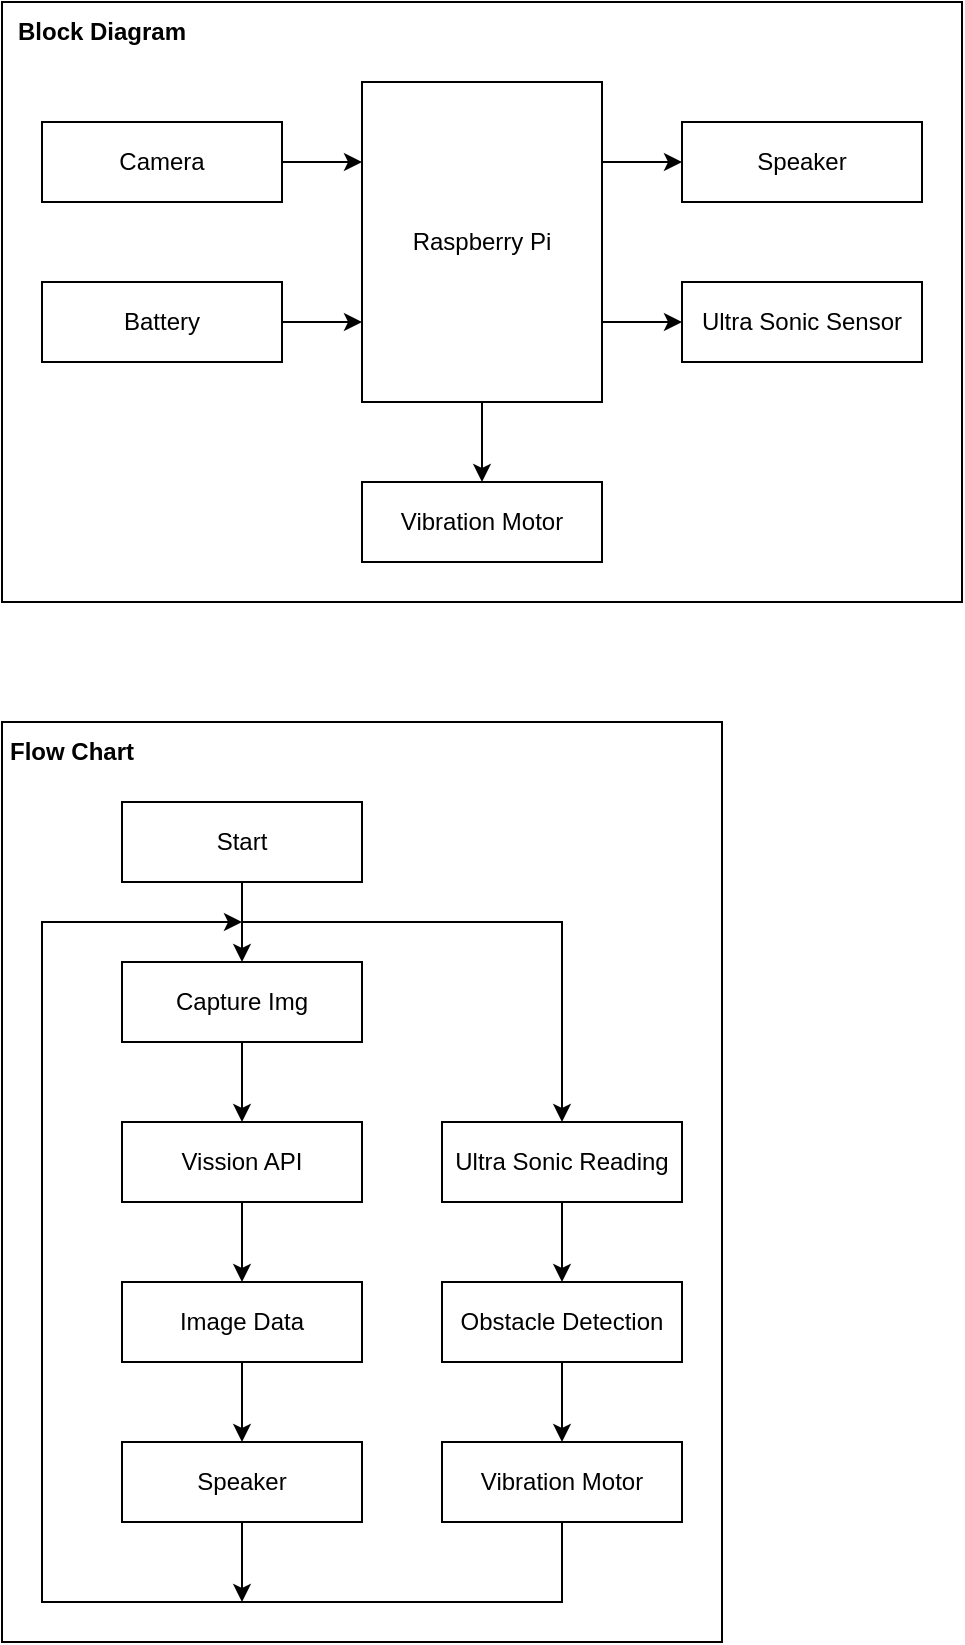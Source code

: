 <mxfile version="16.5.1" type="device"><diagram id="TSJhxjjMBLdYcq9_Kauc" name="Page-1"><mxGraphModel dx="1038" dy="649" grid="1" gridSize="10" guides="1" tooltips="1" connect="1" arrows="1" fold="1" page="1" pageScale="1" pageWidth="850" pageHeight="1100" math="0" shadow="0"><root><mxCell id="0"/><mxCell id="1" parent="0"/><mxCell id="xt1A5krIk_vFa7HOHvqI-39" value="" style="rounded=0;whiteSpace=wrap;html=1;" vertex="1" parent="1"><mxGeometry x="20" y="400" width="360" height="460" as="geometry"/></mxCell><mxCell id="xt1A5krIk_vFa7HOHvqI-35" value="" style="rounded=0;whiteSpace=wrap;html=1;" vertex="1" parent="1"><mxGeometry x="20" y="40" width="480" height="300" as="geometry"/></mxCell><mxCell id="xt1A5krIk_vFa7HOHvqI-1" value="Raspberry Pi" style="rounded=0;whiteSpace=wrap;html=1;" vertex="1" parent="1"><mxGeometry x="200" y="80" width="120" height="160" as="geometry"/></mxCell><mxCell id="xt1A5krIk_vFa7HOHvqI-2" value="Speaker" style="rounded=0;whiteSpace=wrap;html=1;" vertex="1" parent="1"><mxGeometry x="360" y="100" width="120" height="40" as="geometry"/></mxCell><mxCell id="xt1A5krIk_vFa7HOHvqI-3" value="Camera" style="rounded=0;whiteSpace=wrap;html=1;" vertex="1" parent="1"><mxGeometry x="40" y="100" width="120" height="40" as="geometry"/></mxCell><mxCell id="xt1A5krIk_vFa7HOHvqI-4" value="Ultra Sonic Sensor" style="rounded=0;whiteSpace=wrap;html=1;" vertex="1" parent="1"><mxGeometry x="360" y="180" width="120" height="40" as="geometry"/></mxCell><mxCell id="xt1A5krIk_vFa7HOHvqI-5" value="Battery" style="rounded=0;whiteSpace=wrap;html=1;" vertex="1" parent="1"><mxGeometry x="40" y="180" width="120" height="40" as="geometry"/></mxCell><mxCell id="xt1A5krIk_vFa7HOHvqI-10" value="Start" style="rounded=0;whiteSpace=wrap;html=1;" vertex="1" parent="1"><mxGeometry x="80" y="440" width="120" height="40" as="geometry"/></mxCell><mxCell id="xt1A5krIk_vFa7HOHvqI-11" value="Capture Img" style="rounded=0;whiteSpace=wrap;html=1;" vertex="1" parent="1"><mxGeometry x="80" y="520" width="120" height="40" as="geometry"/></mxCell><mxCell id="xt1A5krIk_vFa7HOHvqI-12" value="Vission API" style="rounded=0;whiteSpace=wrap;html=1;" vertex="1" parent="1"><mxGeometry x="80" y="600" width="120" height="40" as="geometry"/></mxCell><mxCell id="xt1A5krIk_vFa7HOHvqI-13" value="Image Data" style="rounded=0;whiteSpace=wrap;html=1;" vertex="1" parent="1"><mxGeometry x="80" y="680" width="120" height="40" as="geometry"/></mxCell><mxCell id="xt1A5krIk_vFa7HOHvqI-14" value="Speaker" style="rounded=0;whiteSpace=wrap;html=1;" vertex="1" parent="1"><mxGeometry x="80" y="760" width="120" height="40" as="geometry"/></mxCell><mxCell id="xt1A5krIk_vFa7HOHvqI-15" value="" style="endArrow=classic;html=1;rounded=0;exitX=0.5;exitY=1;exitDx=0;exitDy=0;" edge="1" parent="1" source="xt1A5krIk_vFa7HOHvqI-36"><mxGeometry width="50" height="50" relative="1" as="geometry"><mxPoint x="80" y="600" as="sourcePoint"/><mxPoint x="140" y="500" as="targetPoint"/><Array as="points"><mxPoint x="300" y="840"/><mxPoint x="140" y="840"/><mxPoint x="40" y="840"/><mxPoint x="40" y="500"/></Array></mxGeometry></mxCell><mxCell id="xt1A5krIk_vFa7HOHvqI-17" value="&lt;span&gt;Ultra Sonic Reading&lt;/span&gt;" style="rounded=0;whiteSpace=wrap;html=1;" vertex="1" parent="1"><mxGeometry x="240" y="600" width="120" height="40" as="geometry"/></mxCell><mxCell id="xt1A5krIk_vFa7HOHvqI-18" value="Obstacle Detection" style="rounded=0;whiteSpace=wrap;html=1;" vertex="1" parent="1"><mxGeometry x="240" y="680" width="120" height="40" as="geometry"/></mxCell><mxCell id="xt1A5krIk_vFa7HOHvqI-21" value="" style="endArrow=classic;html=1;rounded=0;exitX=0.5;exitY=1;exitDx=0;exitDy=0;entryX=0.5;entryY=0;entryDx=0;entryDy=0;" edge="1" parent="1" source="xt1A5krIk_vFa7HOHvqI-11" target="xt1A5krIk_vFa7HOHvqI-12"><mxGeometry width="50" height="50" relative="1" as="geometry"><mxPoint x="80" y="600" as="sourcePoint"/><mxPoint x="130" y="550" as="targetPoint"/></mxGeometry></mxCell><mxCell id="xt1A5krIk_vFa7HOHvqI-22" value="" style="endArrow=classic;html=1;rounded=0;exitX=0.5;exitY=1;exitDx=0;exitDy=0;entryX=0.5;entryY=0;entryDx=0;entryDy=0;" edge="1" parent="1" source="xt1A5krIk_vFa7HOHvqI-12" target="xt1A5krIk_vFa7HOHvqI-13"><mxGeometry width="50" height="50" relative="1" as="geometry"><mxPoint x="150" y="570" as="sourcePoint"/><mxPoint x="150" y="610" as="targetPoint"/></mxGeometry></mxCell><mxCell id="xt1A5krIk_vFa7HOHvqI-23" value="" style="endArrow=classic;html=1;rounded=0;exitX=0.5;exitY=1;exitDx=0;exitDy=0;entryX=0.5;entryY=0;entryDx=0;entryDy=0;" edge="1" parent="1" source="xt1A5krIk_vFa7HOHvqI-13" target="xt1A5krIk_vFa7HOHvqI-14"><mxGeometry width="50" height="50" relative="1" as="geometry"><mxPoint x="160" y="580" as="sourcePoint"/><mxPoint x="160" y="620" as="targetPoint"/></mxGeometry></mxCell><mxCell id="xt1A5krIk_vFa7HOHvqI-24" value="" style="endArrow=classic;html=1;rounded=0;exitX=0.5;exitY=1;exitDx=0;exitDy=0;entryX=0.5;entryY=0;entryDx=0;entryDy=0;" edge="1" parent="1" source="xt1A5krIk_vFa7HOHvqI-17" target="xt1A5krIk_vFa7HOHvqI-18"><mxGeometry width="50" height="50" relative="1" as="geometry"><mxPoint x="80" y="600" as="sourcePoint"/><mxPoint x="130" y="550" as="targetPoint"/></mxGeometry></mxCell><mxCell id="xt1A5krIk_vFa7HOHvqI-26" value="" style="endArrow=classic;html=1;rounded=0;exitX=0.5;exitY=1;exitDx=0;exitDy=0;" edge="1" parent="1" source="xt1A5krIk_vFa7HOHvqI-10"><mxGeometry width="50" height="50" relative="1" as="geometry"><mxPoint x="80" y="600" as="sourcePoint"/><mxPoint x="140" y="520" as="targetPoint"/></mxGeometry></mxCell><mxCell id="xt1A5krIk_vFa7HOHvqI-27" value="" style="endArrow=classic;html=1;rounded=0;entryX=0.5;entryY=0;entryDx=0;entryDy=0;" edge="1" parent="1" target="xt1A5krIk_vFa7HOHvqI-17"><mxGeometry width="50" height="50" relative="1" as="geometry"><mxPoint x="140" y="500" as="sourcePoint"/><mxPoint x="300" y="500" as="targetPoint"/><Array as="points"><mxPoint x="300" y="500"/></Array></mxGeometry></mxCell><mxCell id="xt1A5krIk_vFa7HOHvqI-29" value="Vibration Motor" style="rounded=0;whiteSpace=wrap;html=1;" vertex="1" parent="1"><mxGeometry x="200" y="280" width="120" height="40" as="geometry"/></mxCell><mxCell id="xt1A5krIk_vFa7HOHvqI-30" value="" style="endArrow=classic;html=1;rounded=0;exitX=1;exitY=0.5;exitDx=0;exitDy=0;entryX=0;entryY=0.25;entryDx=0;entryDy=0;" edge="1" parent="1" source="xt1A5krIk_vFa7HOHvqI-3" target="xt1A5krIk_vFa7HOHvqI-1"><mxGeometry width="50" height="50" relative="1" as="geometry"><mxPoint x="400" y="260" as="sourcePoint"/><mxPoint x="450" y="210" as="targetPoint"/></mxGeometry></mxCell><mxCell id="xt1A5krIk_vFa7HOHvqI-31" value="" style="endArrow=classic;html=1;rounded=0;exitX=1;exitY=0.5;exitDx=0;exitDy=0;entryX=0;entryY=0.75;entryDx=0;entryDy=0;" edge="1" parent="1" source="xt1A5krIk_vFa7HOHvqI-5" target="xt1A5krIk_vFa7HOHvqI-1"><mxGeometry width="50" height="50" relative="1" as="geometry"><mxPoint x="170" y="130" as="sourcePoint"/><mxPoint x="210" y="130" as="targetPoint"/></mxGeometry></mxCell><mxCell id="xt1A5krIk_vFa7HOHvqI-32" value="" style="endArrow=classic;html=1;rounded=0;entryX=0;entryY=0.5;entryDx=0;entryDy=0;exitX=1;exitY=0.25;exitDx=0;exitDy=0;" edge="1" parent="1" source="xt1A5krIk_vFa7HOHvqI-1" target="xt1A5krIk_vFa7HOHvqI-2"><mxGeometry width="50" height="50" relative="1" as="geometry"><mxPoint x="320" y="120" as="sourcePoint"/><mxPoint x="220" y="140" as="targetPoint"/></mxGeometry></mxCell><mxCell id="xt1A5krIk_vFa7HOHvqI-33" value="" style="endArrow=classic;html=1;rounded=0;exitX=1;exitY=0.75;exitDx=0;exitDy=0;entryX=0;entryY=0.5;entryDx=0;entryDy=0;" edge="1" parent="1" source="xt1A5krIk_vFa7HOHvqI-1" target="xt1A5krIk_vFa7HOHvqI-4"><mxGeometry width="50" height="50" relative="1" as="geometry"><mxPoint x="190" y="150" as="sourcePoint"/><mxPoint x="230" y="150" as="targetPoint"/></mxGeometry></mxCell><mxCell id="xt1A5krIk_vFa7HOHvqI-34" value="" style="endArrow=classic;html=1;rounded=0;exitX=0.5;exitY=1;exitDx=0;exitDy=0;entryX=0.5;entryY=0;entryDx=0;entryDy=0;" edge="1" parent="1" source="xt1A5krIk_vFa7HOHvqI-1" target="xt1A5krIk_vFa7HOHvqI-29"><mxGeometry width="50" height="50" relative="1" as="geometry"><mxPoint x="200" y="160" as="sourcePoint"/><mxPoint x="240" y="160" as="targetPoint"/></mxGeometry></mxCell><mxCell id="xt1A5krIk_vFa7HOHvqI-36" value="&lt;span&gt;Vibration Motor&lt;/span&gt;" style="rounded=0;whiteSpace=wrap;html=1;" vertex="1" parent="1"><mxGeometry x="240" y="760" width="120" height="40" as="geometry"/></mxCell><mxCell id="xt1A5krIk_vFa7HOHvqI-37" value="" style="endArrow=classic;html=1;rounded=0;exitX=0.5;exitY=1;exitDx=0;exitDy=0;" edge="1" parent="1" source="xt1A5krIk_vFa7HOHvqI-14"><mxGeometry width="50" height="50" relative="1" as="geometry"><mxPoint x="80" y="600" as="sourcePoint"/><mxPoint x="140" y="840" as="targetPoint"/></mxGeometry></mxCell><mxCell id="xt1A5krIk_vFa7HOHvqI-38" value="" style="endArrow=classic;html=1;rounded=0;exitX=0.5;exitY=1;exitDx=0;exitDy=0;entryX=0.5;entryY=0;entryDx=0;entryDy=0;" edge="1" parent="1" source="xt1A5krIk_vFa7HOHvqI-18" target="xt1A5krIk_vFa7HOHvqI-36"><mxGeometry width="50" height="50" relative="1" as="geometry"><mxPoint x="80" y="600" as="sourcePoint"/><mxPoint x="130" y="550" as="targetPoint"/></mxGeometry></mxCell><mxCell id="xt1A5krIk_vFa7HOHvqI-41" value="Block Diagram" style="text;html=1;strokeColor=none;fillColor=none;align=center;verticalAlign=middle;whiteSpace=wrap;rounded=0;fontStyle=1" vertex="1" parent="1"><mxGeometry x="20" y="40" width="100" height="30" as="geometry"/></mxCell><mxCell id="xt1A5krIk_vFa7HOHvqI-42" value="Flow Chart" style="text;html=1;strokeColor=none;fillColor=none;align=center;verticalAlign=middle;whiteSpace=wrap;rounded=0;fontStyle=1" vertex="1" parent="1"><mxGeometry x="20" y="400" width="70" height="30" as="geometry"/></mxCell></root></mxGraphModel></diagram></mxfile>